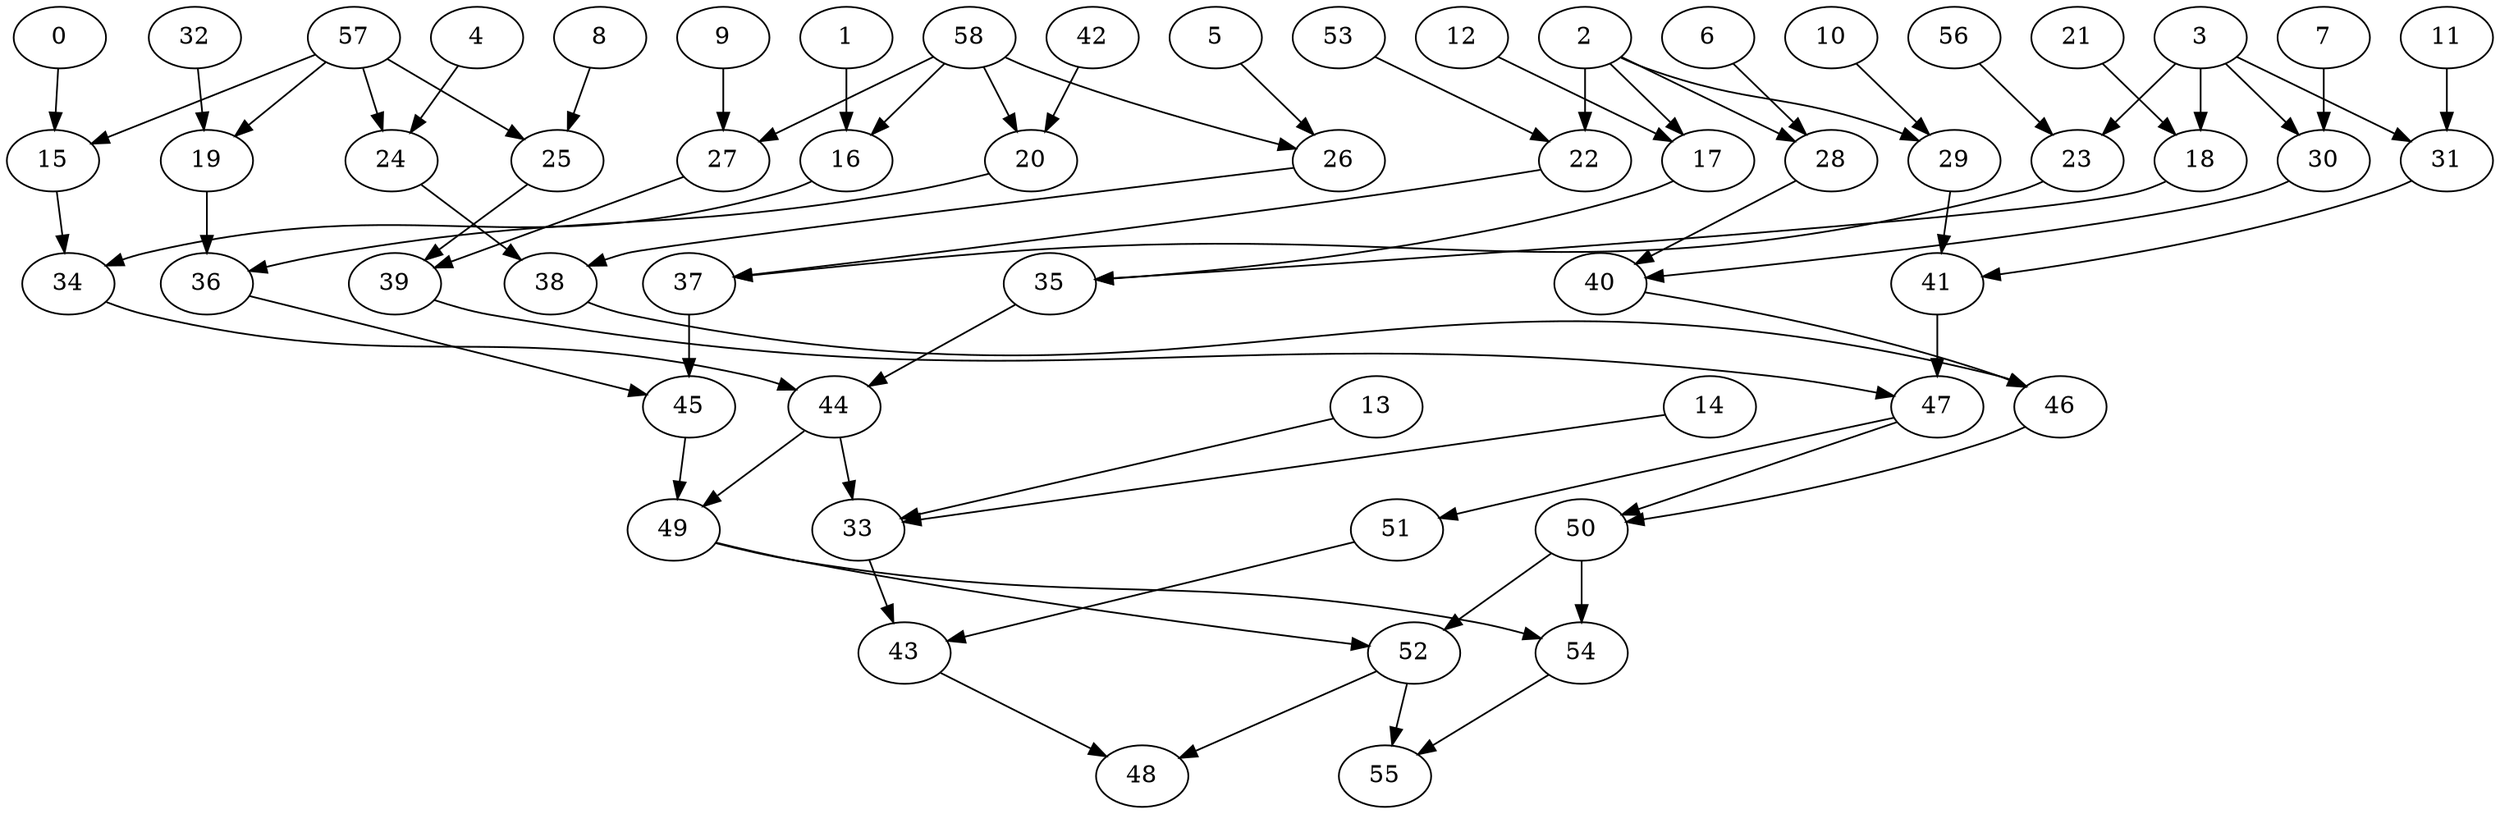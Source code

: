 digraph g {
0;
1;
2;
3;
4;
5;
6;
7;
8;
9;
10;
11;
12;
13;
14;
15;
16;
17;
18;
19;
20;
21;
22;
23;
24;
25;
26;
27;
28;
29;
30;
31;
32;
33;
34;
35;
36;
37;
38;
39;
40;
41;
42;
43;
44;
45;
46;
47;
48;
49;
50;
51;
52;
53;
54;
55;
56;
57;
58;
0 -> 15 [weight=0];
1 -> 16 [weight=0];
2 -> 17 [weight=0];
2 -> 22 [weight=0];
2 -> 28 [weight=0];
2 -> 29 [weight=0];
3 -> 18 [weight=1];
3 -> 23 [weight=0];
3 -> 30 [weight=0];
3 -> 31 [weight=0];
4 -> 24 [weight=0];
5 -> 26 [weight=0];
6 -> 28 [weight=0];
7 -> 30 [weight=0];
8 -> 25 [weight=0];
9 -> 27 [weight=1];
10 -> 29 [weight=0];
11 -> 31 [weight=0];
12 -> 17 [weight=0];
13 -> 33 [weight=0];
14 -> 33 [weight=0];
15 -> 34 [weight=0];
16 -> 34 [weight=0];
17 -> 35 [weight=0];
18 -> 35 [weight=0];
19 -> 36 [weight=1];
20 -> 36 [weight=0];
21 -> 18 [weight=0];
22 -> 37 [weight=0];
23 -> 37 [weight=0];
24 -> 38 [weight=0];
25 -> 39 [weight=0];
26 -> 38 [weight=0];
27 -> 39 [weight=0];
28 -> 40 [weight=0];
29 -> 41 [weight=0];
30 -> 40 [weight=0];
31 -> 41 [weight=0];
32 -> 19 [weight=0];
33 -> 43 [weight=0];
34 -> 44 [weight=0];
35 -> 44 [weight=0];
36 -> 45 [weight=0];
37 -> 45 [weight=1];
38 -> 46 [weight=0];
39 -> 47 [weight=0];
40 -> 46 [weight=0];
41 -> 47 [weight=1];
42 -> 20 [weight=0];
43 -> 48 [weight=0];
44 -> 33 [weight=0];
44 -> 49 [weight=0];
45 -> 49 [weight=0];
46 -> 50 [weight=0];
47 -> 50 [weight=0];
47 -> 51 [weight=0];
49 -> 52 [weight=0];
49 -> 54 [weight=0];
50 -> 52 [weight=0];
50 -> 54 [weight=1];
51 -> 43 [weight=0];
52 -> 48 [weight=0];
52 -> 55 [weight=0];
53 -> 22 [weight=0];
54 -> 55 [weight=0];
56 -> 23 [weight=0];
57 -> 15 [weight=0];
57 -> 19 [weight=0];
57 -> 24 [weight=0];
57 -> 25 [weight=0];
58 -> 16 [weight=0];
58 -> 20 [weight=0];
58 -> 26 [weight=0];
58 -> 27 [weight=0];
}
